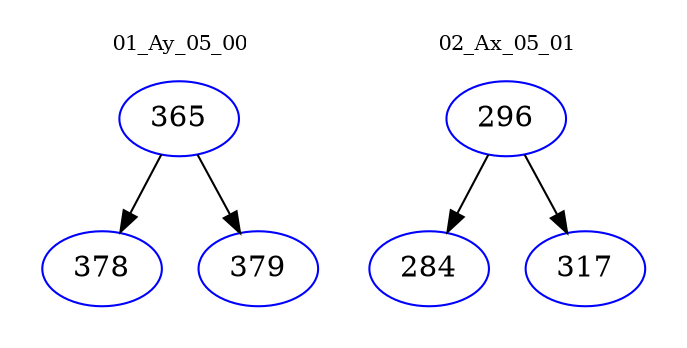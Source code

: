 digraph{
subgraph cluster_0 {
color = white
label = "01_Ay_05_00";
fontsize=10;
T0_365 [label="365", color="blue"]
T0_365 -> T0_378 [color="black"]
T0_378 [label="378", color="blue"]
T0_365 -> T0_379 [color="black"]
T0_379 [label="379", color="blue"]
}
subgraph cluster_1 {
color = white
label = "02_Ax_05_01";
fontsize=10;
T1_296 [label="296", color="blue"]
T1_296 -> T1_284 [color="black"]
T1_284 [label="284", color="blue"]
T1_296 -> T1_317 [color="black"]
T1_317 [label="317", color="blue"]
}
}
